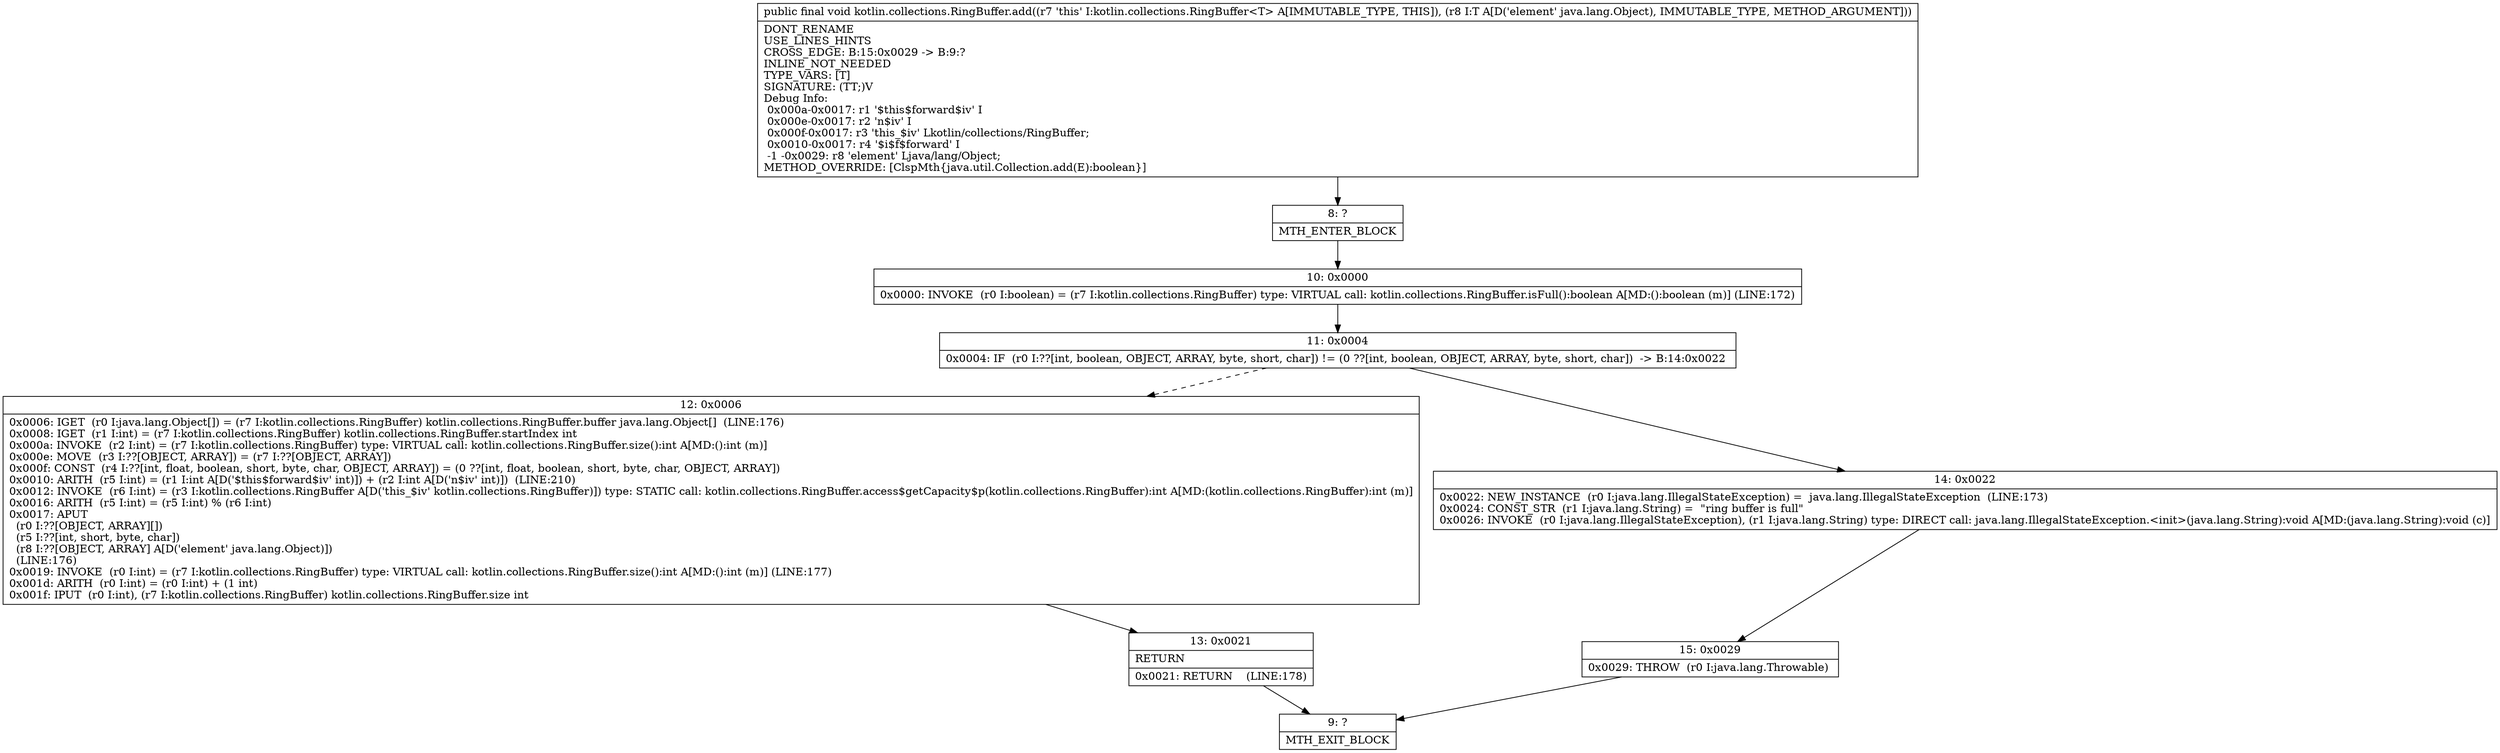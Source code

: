 digraph "CFG forkotlin.collections.RingBuffer.add(Ljava\/lang\/Object;)V" {
Node_8 [shape=record,label="{8\:\ ?|MTH_ENTER_BLOCK\l}"];
Node_10 [shape=record,label="{10\:\ 0x0000|0x0000: INVOKE  (r0 I:boolean) = (r7 I:kotlin.collections.RingBuffer) type: VIRTUAL call: kotlin.collections.RingBuffer.isFull():boolean A[MD:():boolean (m)] (LINE:172)\l}"];
Node_11 [shape=record,label="{11\:\ 0x0004|0x0004: IF  (r0 I:??[int, boolean, OBJECT, ARRAY, byte, short, char]) != (0 ??[int, boolean, OBJECT, ARRAY, byte, short, char])  \-\> B:14:0x0022 \l}"];
Node_12 [shape=record,label="{12\:\ 0x0006|0x0006: IGET  (r0 I:java.lang.Object[]) = (r7 I:kotlin.collections.RingBuffer) kotlin.collections.RingBuffer.buffer java.lang.Object[]  (LINE:176)\l0x0008: IGET  (r1 I:int) = (r7 I:kotlin.collections.RingBuffer) kotlin.collections.RingBuffer.startIndex int \l0x000a: INVOKE  (r2 I:int) = (r7 I:kotlin.collections.RingBuffer) type: VIRTUAL call: kotlin.collections.RingBuffer.size():int A[MD:():int (m)]\l0x000e: MOVE  (r3 I:??[OBJECT, ARRAY]) = (r7 I:??[OBJECT, ARRAY]) \l0x000f: CONST  (r4 I:??[int, float, boolean, short, byte, char, OBJECT, ARRAY]) = (0 ??[int, float, boolean, short, byte, char, OBJECT, ARRAY]) \l0x0010: ARITH  (r5 I:int) = (r1 I:int A[D('$this$forward$iv' int)]) + (r2 I:int A[D('n$iv' int)])  (LINE:210)\l0x0012: INVOKE  (r6 I:int) = (r3 I:kotlin.collections.RingBuffer A[D('this_$iv' kotlin.collections.RingBuffer)]) type: STATIC call: kotlin.collections.RingBuffer.access$getCapacity$p(kotlin.collections.RingBuffer):int A[MD:(kotlin.collections.RingBuffer):int (m)]\l0x0016: ARITH  (r5 I:int) = (r5 I:int) % (r6 I:int) \l0x0017: APUT  \l  (r0 I:??[OBJECT, ARRAY][])\l  (r5 I:??[int, short, byte, char])\l  (r8 I:??[OBJECT, ARRAY] A[D('element' java.lang.Object)])\l  (LINE:176)\l0x0019: INVOKE  (r0 I:int) = (r7 I:kotlin.collections.RingBuffer) type: VIRTUAL call: kotlin.collections.RingBuffer.size():int A[MD:():int (m)] (LINE:177)\l0x001d: ARITH  (r0 I:int) = (r0 I:int) + (1 int) \l0x001f: IPUT  (r0 I:int), (r7 I:kotlin.collections.RingBuffer) kotlin.collections.RingBuffer.size int \l}"];
Node_13 [shape=record,label="{13\:\ 0x0021|RETURN\l|0x0021: RETURN    (LINE:178)\l}"];
Node_9 [shape=record,label="{9\:\ ?|MTH_EXIT_BLOCK\l}"];
Node_14 [shape=record,label="{14\:\ 0x0022|0x0022: NEW_INSTANCE  (r0 I:java.lang.IllegalStateException) =  java.lang.IllegalStateException  (LINE:173)\l0x0024: CONST_STR  (r1 I:java.lang.String) =  \"ring buffer is full\" \l0x0026: INVOKE  (r0 I:java.lang.IllegalStateException), (r1 I:java.lang.String) type: DIRECT call: java.lang.IllegalStateException.\<init\>(java.lang.String):void A[MD:(java.lang.String):void (c)]\l}"];
Node_15 [shape=record,label="{15\:\ 0x0029|0x0029: THROW  (r0 I:java.lang.Throwable) \l}"];
MethodNode[shape=record,label="{public final void kotlin.collections.RingBuffer.add((r7 'this' I:kotlin.collections.RingBuffer\<T\> A[IMMUTABLE_TYPE, THIS]), (r8 I:T A[D('element' java.lang.Object), IMMUTABLE_TYPE, METHOD_ARGUMENT]))  | DONT_RENAME\lUSE_LINES_HINTS\lCROSS_EDGE: B:15:0x0029 \-\> B:9:?\lINLINE_NOT_NEEDED\lTYPE_VARS: [T]\lSIGNATURE: (TT;)V\lDebug Info:\l  0x000a\-0x0017: r1 '$this$forward$iv' I\l  0x000e\-0x0017: r2 'n$iv' I\l  0x000f\-0x0017: r3 'this_$iv' Lkotlin\/collections\/RingBuffer;\l  0x0010\-0x0017: r4 '$i$f$forward' I\l  \-1 \-0x0029: r8 'element' Ljava\/lang\/Object;\lMETHOD_OVERRIDE: [ClspMth\{java.util.Collection.add(E):boolean\}]\l}"];
MethodNode -> Node_8;Node_8 -> Node_10;
Node_10 -> Node_11;
Node_11 -> Node_12[style=dashed];
Node_11 -> Node_14;
Node_12 -> Node_13;
Node_13 -> Node_9;
Node_14 -> Node_15;
Node_15 -> Node_9;
}

